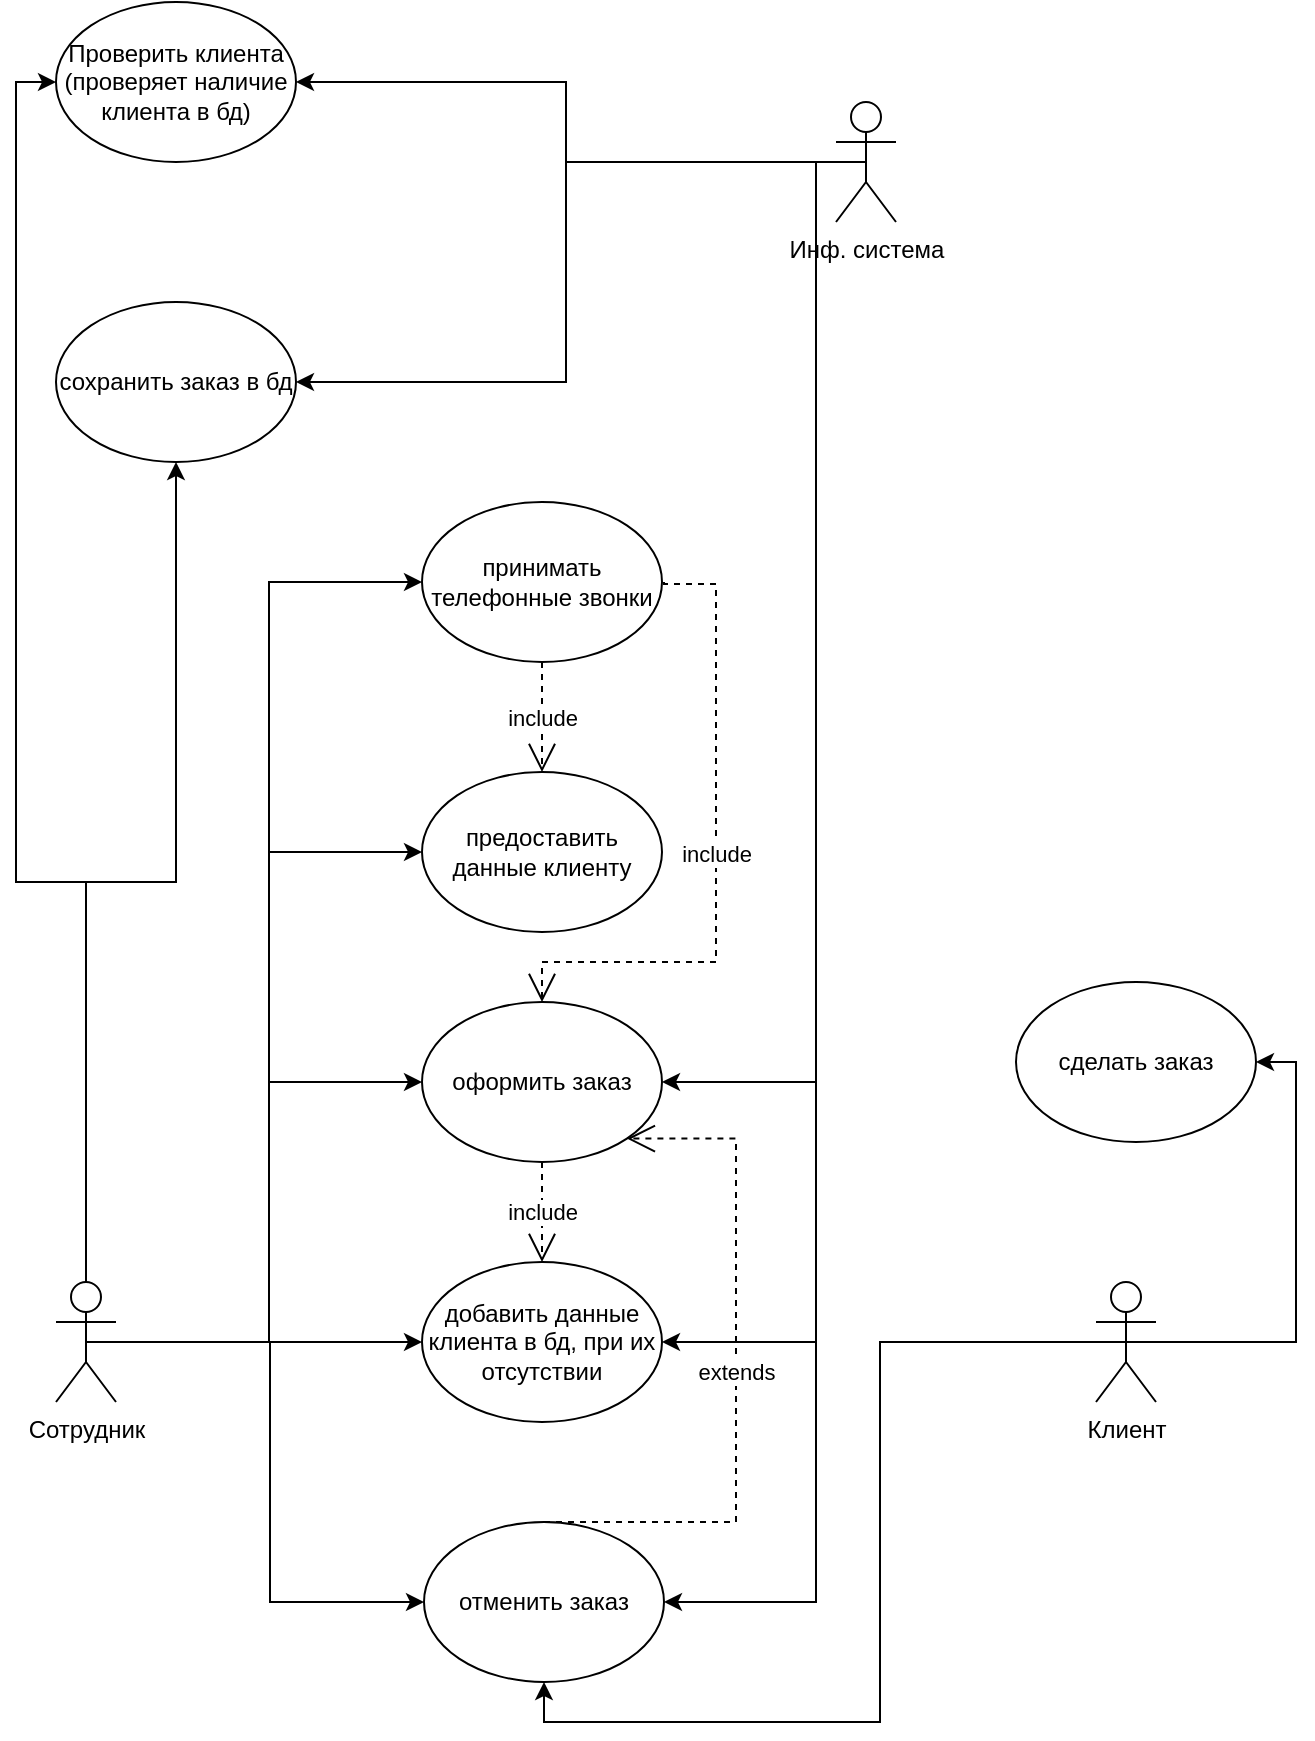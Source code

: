 <mxfile version="25.0.1">
  <diagram name="Страница — 1" id="_alQ7LwPMMPNVZgdfGXa">
    <mxGraphModel dx="850" dy="1327" grid="1" gridSize="10" guides="1" tooltips="1" connect="1" arrows="1" fold="1" page="1" pageScale="1" pageWidth="827" pageHeight="1169" math="0" shadow="0">
      <root>
        <mxCell id="0" />
        <mxCell id="1" parent="0" />
        <mxCell id="hvb3QK6Ua679dL4VrXrw-19" style="edgeStyle=orthogonalEdgeStyle;rounded=0;orthogonalLoop=1;jettySize=auto;html=1;exitX=0.5;exitY=0;exitDx=0;exitDy=0;exitPerimeter=0;entryX=0.5;entryY=1;entryDx=0;entryDy=0;" edge="1" parent="1" source="NXF0e6vLa8oGdiStfFzN-9" target="NXF0e6vLa8oGdiStfFzN-13">
          <mxGeometry relative="1" as="geometry">
            <Array as="points">
              <mxPoint x="125" y="640" />
              <mxPoint x="170" y="640" />
            </Array>
          </mxGeometry>
        </mxCell>
        <mxCell id="hvb3QK6Ua679dL4VrXrw-25" style="edgeStyle=orthogonalEdgeStyle;rounded=0;orthogonalLoop=1;jettySize=auto;html=1;exitX=0.5;exitY=0.5;exitDx=0;exitDy=0;exitPerimeter=0;entryX=0;entryY=0.5;entryDx=0;entryDy=0;" edge="1" parent="1" source="NXF0e6vLa8oGdiStfFzN-9" target="NXF0e6vLa8oGdiStfFzN-12">
          <mxGeometry relative="1" as="geometry">
            <mxPoint x="80" y="230" as="targetPoint" />
            <Array as="points">
              <mxPoint x="125" y="640" />
              <mxPoint x="90" y="640" />
              <mxPoint x="90" y="240" />
            </Array>
          </mxGeometry>
        </mxCell>
        <mxCell id="hvb3QK6Ua679dL4VrXrw-26" style="edgeStyle=orthogonalEdgeStyle;rounded=0;orthogonalLoop=1;jettySize=auto;html=1;exitX=0.5;exitY=0.5;exitDx=0;exitDy=0;exitPerimeter=0;entryX=0;entryY=0.5;entryDx=0;entryDy=0;" edge="1" parent="1" source="NXF0e6vLa8oGdiStfFzN-9" target="hvb3QK6Ua679dL4VrXrw-16">
          <mxGeometry relative="1" as="geometry" />
        </mxCell>
        <mxCell id="hvb3QK6Ua679dL4VrXrw-27" style="edgeStyle=orthogonalEdgeStyle;rounded=0;orthogonalLoop=1;jettySize=auto;html=1;exitX=0.5;exitY=0.5;exitDx=0;exitDy=0;exitPerimeter=0;entryX=0;entryY=0.5;entryDx=0;entryDy=0;" edge="1" parent="1" source="NXF0e6vLa8oGdiStfFzN-9" target="hvb3QK6Ua679dL4VrXrw-17">
          <mxGeometry relative="1" as="geometry" />
        </mxCell>
        <mxCell id="hvb3QK6Ua679dL4VrXrw-28" style="edgeStyle=orthogonalEdgeStyle;rounded=0;orthogonalLoop=1;jettySize=auto;html=1;exitX=0.5;exitY=0.5;exitDx=0;exitDy=0;exitPerimeter=0;entryX=0;entryY=0.5;entryDx=0;entryDy=0;" edge="1" parent="1" source="NXF0e6vLa8oGdiStfFzN-9" target="hvb3QK6Ua679dL4VrXrw-18">
          <mxGeometry relative="1" as="geometry" />
        </mxCell>
        <mxCell id="hvb3QK6Ua679dL4VrXrw-29" style="edgeStyle=orthogonalEdgeStyle;rounded=0;orthogonalLoop=1;jettySize=auto;html=1;exitX=0.5;exitY=0.5;exitDx=0;exitDy=0;exitPerimeter=0;entryX=0;entryY=0.5;entryDx=0;entryDy=0;" edge="1" parent="1" source="NXF0e6vLa8oGdiStfFzN-9" target="hvb3QK6Ua679dL4VrXrw-24">
          <mxGeometry relative="1" as="geometry" />
        </mxCell>
        <mxCell id="hvb3QK6Ua679dL4VrXrw-36" style="edgeStyle=orthogonalEdgeStyle;rounded=0;orthogonalLoop=1;jettySize=auto;html=1;exitX=0.5;exitY=0.5;exitDx=0;exitDy=0;exitPerimeter=0;entryX=0;entryY=0.5;entryDx=0;entryDy=0;" edge="1" parent="1" source="NXF0e6vLa8oGdiStfFzN-9" target="hvb3QK6Ua679dL4VrXrw-35">
          <mxGeometry relative="1" as="geometry" />
        </mxCell>
        <mxCell id="NXF0e6vLa8oGdiStfFzN-9" value="Сотрудник&lt;div&gt;&lt;br&gt;&lt;/div&gt;" style="shape=umlActor;verticalLabelPosition=bottom;verticalAlign=top;html=1;outlineConnect=0;" parent="1" vertex="1">
          <mxGeometry x="110" y="840" width="30" height="60" as="geometry" />
        </mxCell>
        <mxCell id="hvb3QK6Ua679dL4VrXrw-22" style="edgeStyle=orthogonalEdgeStyle;rounded=0;orthogonalLoop=1;jettySize=auto;html=1;exitX=0.5;exitY=0.5;exitDx=0;exitDy=0;exitPerimeter=0;entryX=1;entryY=0.5;entryDx=0;entryDy=0;" edge="1" parent="1" source="NXF0e6vLa8oGdiStfFzN-10" target="NXF0e6vLa8oGdiStfFzN-13">
          <mxGeometry relative="1" as="geometry" />
        </mxCell>
        <mxCell id="hvb3QK6Ua679dL4VrXrw-32" style="edgeStyle=orthogonalEdgeStyle;rounded=0;orthogonalLoop=1;jettySize=auto;html=1;exitX=0.5;exitY=0.5;exitDx=0;exitDy=0;exitPerimeter=0;entryX=1;entryY=0.5;entryDx=0;entryDy=0;" edge="1" parent="1" source="NXF0e6vLa8oGdiStfFzN-10" target="hvb3QK6Ua679dL4VrXrw-24">
          <mxGeometry relative="1" as="geometry">
            <Array as="points">
              <mxPoint x="490" y="280" />
              <mxPoint x="490" y="870" />
            </Array>
          </mxGeometry>
        </mxCell>
        <mxCell id="hvb3QK6Ua679dL4VrXrw-33" style="edgeStyle=orthogonalEdgeStyle;rounded=0;orthogonalLoop=1;jettySize=auto;html=1;exitX=0.5;exitY=0.5;exitDx=0;exitDy=0;exitPerimeter=0;entryX=1;entryY=0.5;entryDx=0;entryDy=0;" edge="1" parent="1" source="NXF0e6vLa8oGdiStfFzN-10" target="hvb3QK6Ua679dL4VrXrw-18">
          <mxGeometry relative="1" as="geometry">
            <Array as="points">
              <mxPoint x="490" y="280" />
              <mxPoint x="490" y="740" />
            </Array>
          </mxGeometry>
        </mxCell>
        <mxCell id="hvb3QK6Ua679dL4VrXrw-34" style="edgeStyle=orthogonalEdgeStyle;rounded=0;orthogonalLoop=1;jettySize=auto;html=1;exitX=0.5;exitY=0.5;exitDx=0;exitDy=0;exitPerimeter=0;entryX=1;entryY=0.5;entryDx=0;entryDy=0;" edge="1" parent="1" source="NXF0e6vLa8oGdiStfFzN-10" target="NXF0e6vLa8oGdiStfFzN-12">
          <mxGeometry relative="1" as="geometry" />
        </mxCell>
        <mxCell id="hvb3QK6Ua679dL4VrXrw-37" style="edgeStyle=orthogonalEdgeStyle;rounded=0;orthogonalLoop=1;jettySize=auto;html=1;exitX=0.5;exitY=0.5;exitDx=0;exitDy=0;exitPerimeter=0;entryX=1;entryY=0.5;entryDx=0;entryDy=0;" edge="1" parent="1" source="NXF0e6vLa8oGdiStfFzN-10" target="hvb3QK6Ua679dL4VrXrw-35">
          <mxGeometry relative="1" as="geometry">
            <Array as="points">
              <mxPoint x="490" y="280" />
              <mxPoint x="490" y="1000" />
            </Array>
          </mxGeometry>
        </mxCell>
        <mxCell id="NXF0e6vLa8oGdiStfFzN-10" value="Инф. система&lt;div&gt;&lt;br&gt;&lt;/div&gt;" style="shape=umlActor;verticalLabelPosition=bottom;verticalAlign=top;html=1;outlineConnect=0;" parent="1" vertex="1">
          <mxGeometry x="500" y="250" width="30" height="60" as="geometry" />
        </mxCell>
        <mxCell id="hvb3QK6Ua679dL4VrXrw-44" style="edgeStyle=orthogonalEdgeStyle;rounded=0;orthogonalLoop=1;jettySize=auto;html=1;exitX=0.5;exitY=0.5;exitDx=0;exitDy=0;exitPerimeter=0;entryX=1;entryY=0.5;entryDx=0;entryDy=0;" edge="1" parent="1" source="NXF0e6vLa8oGdiStfFzN-11" target="hvb3QK6Ua679dL4VrXrw-43">
          <mxGeometry relative="1" as="geometry">
            <Array as="points">
              <mxPoint x="730" y="870" />
              <mxPoint x="730" y="730" />
            </Array>
          </mxGeometry>
        </mxCell>
        <mxCell id="hvb3QK6Ua679dL4VrXrw-45" style="edgeStyle=orthogonalEdgeStyle;rounded=0;orthogonalLoop=1;jettySize=auto;html=1;exitX=0.5;exitY=0.5;exitDx=0;exitDy=0;exitPerimeter=0;entryX=0.5;entryY=1;entryDx=0;entryDy=0;" edge="1" parent="1" source="NXF0e6vLa8oGdiStfFzN-11" target="hvb3QK6Ua679dL4VrXrw-35">
          <mxGeometry relative="1" as="geometry" />
        </mxCell>
        <mxCell id="NXF0e6vLa8oGdiStfFzN-11" value="Клиент&lt;div&gt;&lt;br&gt;&lt;/div&gt;" style="shape=umlActor;verticalLabelPosition=bottom;verticalAlign=top;html=1;outlineConnect=0;" parent="1" vertex="1">
          <mxGeometry x="630" y="840" width="30" height="60" as="geometry" />
        </mxCell>
        <mxCell id="NXF0e6vLa8oGdiStfFzN-12" value="Проверить клиента&lt;div&gt;(проверяет наличие клиента в бд)&lt;/div&gt;" style="ellipse;whiteSpace=wrap;html=1;" parent="1" vertex="1">
          <mxGeometry x="110" y="200" width="120" height="80" as="geometry" />
        </mxCell>
        <mxCell id="NXF0e6vLa8oGdiStfFzN-13" value="сохранить заказ в бд" style="ellipse;whiteSpace=wrap;html=1;" parent="1" vertex="1">
          <mxGeometry x="110" y="350" width="120" height="80" as="geometry" />
        </mxCell>
        <mxCell id="hvb3QK6Ua679dL4VrXrw-16" value="принимать телефонные звонки" style="ellipse;whiteSpace=wrap;html=1;" vertex="1" parent="1">
          <mxGeometry x="293" y="450" width="120" height="80" as="geometry" />
        </mxCell>
        <mxCell id="hvb3QK6Ua679dL4VrXrw-17" value="предоставить данные клиенту" style="ellipse;whiteSpace=wrap;html=1;" vertex="1" parent="1">
          <mxGeometry x="293" y="585" width="120" height="80" as="geometry" />
        </mxCell>
        <mxCell id="hvb3QK6Ua679dL4VrXrw-18" value="оформить заказ" style="ellipse;whiteSpace=wrap;html=1;" vertex="1" parent="1">
          <mxGeometry x="293" y="700" width="120" height="80" as="geometry" />
        </mxCell>
        <mxCell id="hvb3QK6Ua679dL4VrXrw-24" value="добавить данные клиента в бд, при их отсутствии" style="ellipse;whiteSpace=wrap;html=1;" vertex="1" parent="1">
          <mxGeometry x="293" y="830" width="120" height="80" as="geometry" />
        </mxCell>
        <mxCell id="hvb3QK6Ua679dL4VrXrw-35" value="отменить заказ" style="ellipse;whiteSpace=wrap;html=1;" vertex="1" parent="1">
          <mxGeometry x="294" y="960" width="120" height="80" as="geometry" />
        </mxCell>
        <mxCell id="hvb3QK6Ua679dL4VrXrw-38" value="include" style="endArrow=open;endSize=12;dashed=1;html=1;rounded=0;exitX=0.5;exitY=1;exitDx=0;exitDy=0;entryX=0.5;entryY=0;entryDx=0;entryDy=0;" edge="1" parent="1" source="hvb3QK6Ua679dL4VrXrw-16" target="hvb3QK6Ua679dL4VrXrw-17">
          <mxGeometry width="160" relative="1" as="geometry">
            <mxPoint x="510" y="560" as="sourcePoint" />
            <mxPoint x="670" y="560" as="targetPoint" />
          </mxGeometry>
        </mxCell>
        <mxCell id="hvb3QK6Ua679dL4VrXrw-39" value="include" style="endArrow=open;endSize=12;dashed=1;html=1;rounded=0;exitX=1;exitY=0.5;exitDx=0;exitDy=0;edgeStyle=orthogonalEdgeStyle;" edge="1" parent="1" target="hvb3QK6Ua679dL4VrXrw-18">
          <mxGeometry width="160" relative="1" as="geometry">
            <mxPoint x="414.0" y="490" as="sourcePoint" />
            <mxPoint x="354" y="700" as="targetPoint" />
            <Array as="points">
              <mxPoint x="440" y="491" />
              <mxPoint x="440" y="680" />
              <mxPoint x="353" y="680" />
            </Array>
          </mxGeometry>
        </mxCell>
        <mxCell id="hvb3QK6Ua679dL4VrXrw-41" value="include" style="endArrow=open;endSize=12;dashed=1;html=1;rounded=0;exitX=0.5;exitY=1;exitDx=0;exitDy=0;entryX=0.5;entryY=0;entryDx=0;entryDy=0;" edge="1" parent="1" source="hvb3QK6Ua679dL4VrXrw-18" target="hvb3QK6Ua679dL4VrXrw-24">
          <mxGeometry width="160" relative="1" as="geometry">
            <mxPoint x="403" y="790" as="sourcePoint" />
            <mxPoint x="660" y="890" as="targetPoint" />
          </mxGeometry>
        </mxCell>
        <mxCell id="hvb3QK6Ua679dL4VrXrw-42" value="extends" style="endArrow=open;endSize=12;dashed=1;html=1;rounded=0;exitX=0.5;exitY=0;exitDx=0;exitDy=0;edgeStyle=orthogonalEdgeStyle;entryX=1;entryY=1;entryDx=0;entryDy=0;" edge="1" parent="1" source="hvb3QK6Ua679dL4VrXrw-35" target="hvb3QK6Ua679dL4VrXrw-18">
          <mxGeometry width="160" relative="1" as="geometry">
            <mxPoint x="310" y="1070" as="sourcePoint" />
            <mxPoint x="577" y="1080" as="targetPoint" />
            <Array as="points">
              <mxPoint x="450" y="960" />
              <mxPoint x="450" y="768" />
            </Array>
          </mxGeometry>
        </mxCell>
        <mxCell id="hvb3QK6Ua679dL4VrXrw-43" value="сделать заказ" style="ellipse;whiteSpace=wrap;html=1;" vertex="1" parent="1">
          <mxGeometry x="590" y="690" width="120" height="80" as="geometry" />
        </mxCell>
      </root>
    </mxGraphModel>
  </diagram>
</mxfile>
